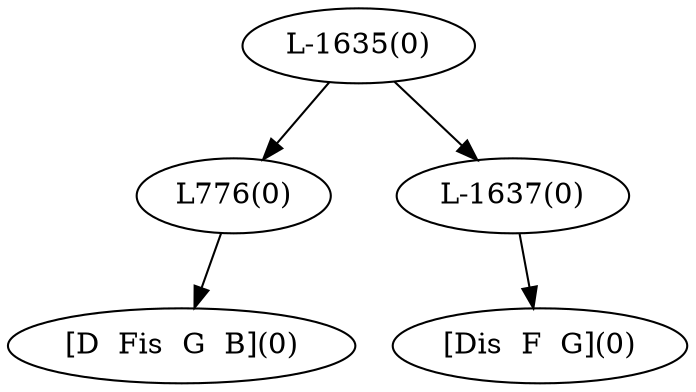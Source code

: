 digraph sample{
"L776(0)"->"[D  Fis  G  B](0)"
"L-1637(0)"->"[Dis  F  G](0)"
"L-1635(0)"->"L776(0)"
"L-1635(0)"->"L-1637(0)"
{rank = min; "L-1635(0)"}
{rank = same; "L776(0)"; "L-1637(0)";}
{rank = max; "[D  Fis  G  B](0)"; "[Dis  F  G](0)";}
}